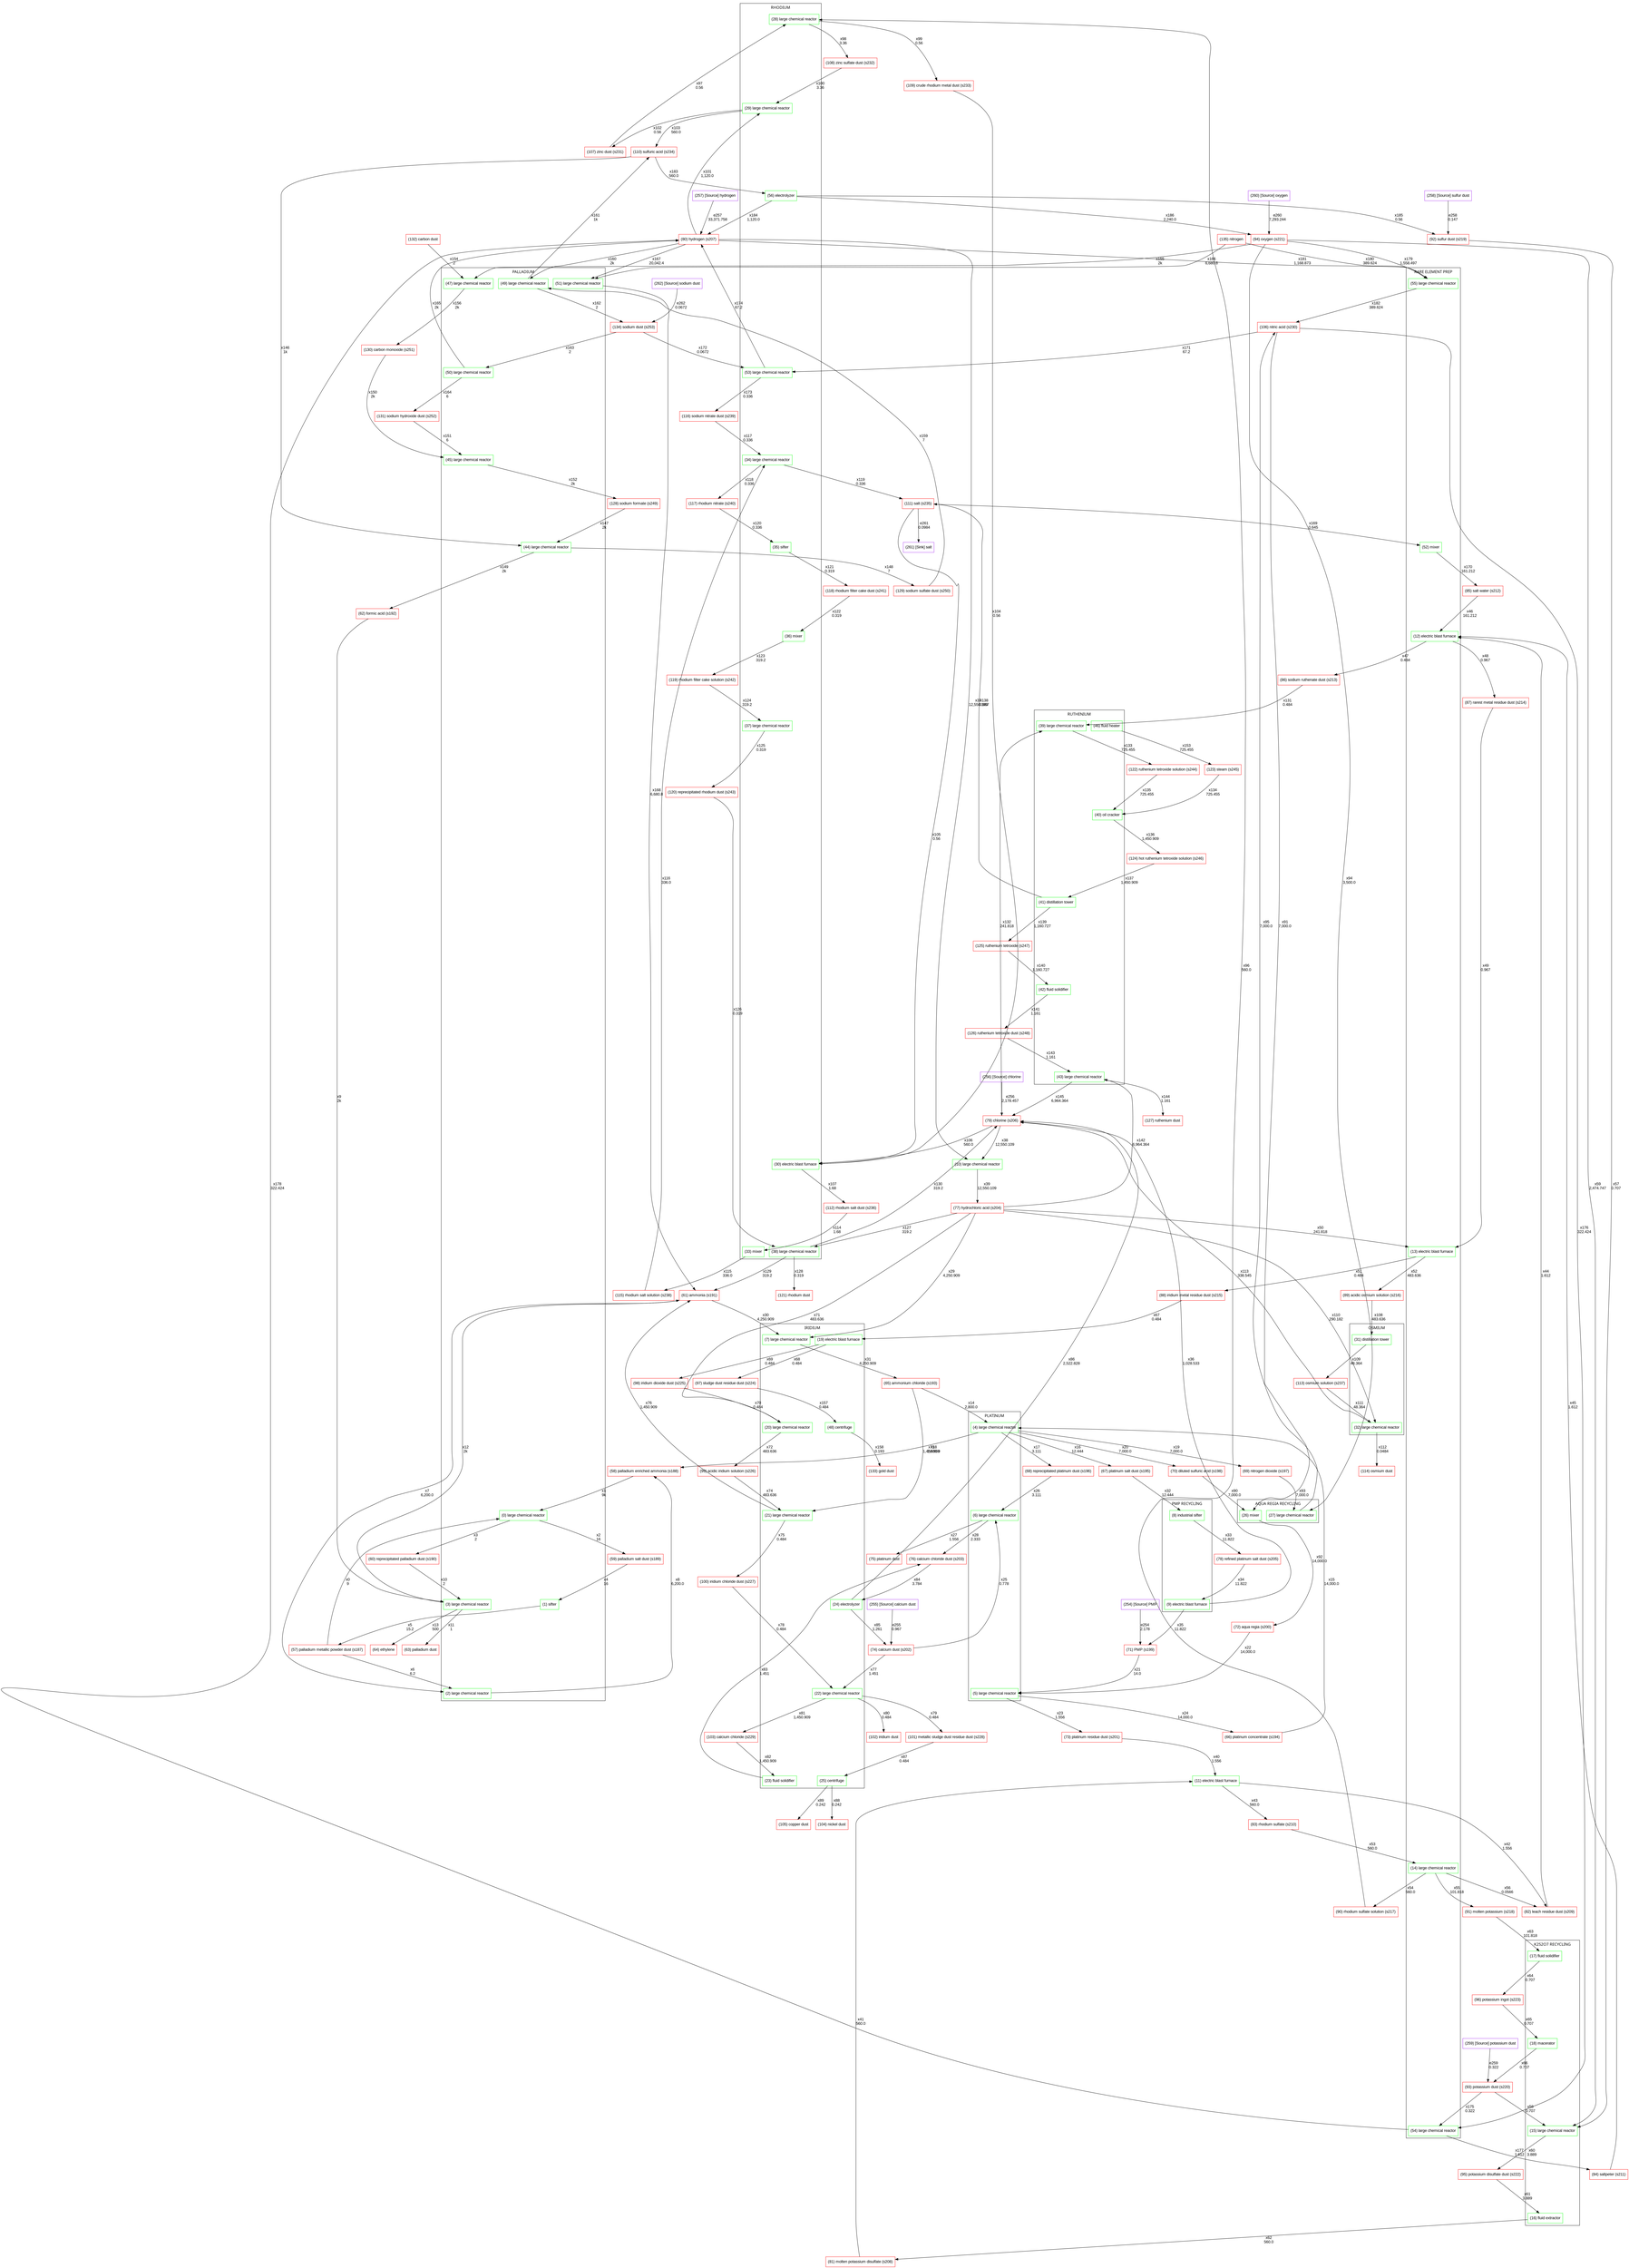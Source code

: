 digraph "" {
	graph [newrank=true,
		nodesep=0.25,
		rankdir=TB,
		ranksep=1.25,
		splines=spline,
		"strict"=false
	];
	node [label="\N"];
	subgraph cluster_rhodium {
		graph [label=<<table border="0"><tr><td align="left"><font color="black" face="verdana">RHODIUM</font></td></tr></table>>];
		28	[color=green,
			fontname=arial,
			label="(28) large chemical reactor",
			shape=box];
		29	[color=green,
			fontname=arial,
			label="(29) large chemical reactor",
			shape=box];
		30	[color=green,
			fontname=arial,
			label="(30) electric blast furnace",
			shape=box];
		33	[color=green,
			fontname=arial,
			label="(33) mixer",
			shape=box];
		34	[color=green,
			fontname=arial,
			label="(34) large chemical reactor",
			shape=box];
		35	[color=green,
			fontname=arial,
			label="(35) sifter",
			shape=box];
		36	[color=green,
			fontname=arial,
			label="(36) mixer",
			shape=box];
		37	[color=green,
			fontname=arial,
			label="(37) large chemical reactor",
			shape=box];
		38	[color=green,
			fontname=arial,
			label="(38) large chemical reactor",
			shape=box];
		53	[color=green,
			fontname=arial,
			label="(53) large chemical reactor",
			shape=box];
		56	[color=green,
			fontname=arial,
			label="(56) electrolyzer",
			shape=box];
	}
	subgraph cluster_osmium {
		graph [label=<<table border="0"><tr><td align="left"><font color="black" face="verdana">OSMIUM</font></td></tr></table>>];
		31	[color=green,
			fontname=arial,
			label="(31) distillation tower",
			shape=box];
		32	[color=green,
			fontname=arial,
			label="(32) large chemical reactor",
			shape=box];
	}
	subgraph cluster_platinum {
		graph [label=<<table border="0"><tr><td align="left"><font color="black" face="verdana">PLATINUM</font></td></tr></table>>];
		4	[color=green,
			fontname=arial,
			label="(4) large chemical reactor",
			shape=box];
		5	[color=green,
			fontname=arial,
			label="(5) large chemical reactor",
			shape=box];
		6	[color=green,
			fontname=arial,
			label="(6) large chemical reactor",
			shape=box];
	}
	subgraph cluster_iridium {
		graph [label=<<table border="0"><tr><td align="left"><font color="black" face="verdana">IRIDIUM</font></td></tr></table>>];
		7	[color=green,
			fontname=arial,
			label="(7) large chemical reactor",
			shape=box];
		19	[color=green,
			fontname=arial,
			label="(19) electric blast furnace",
			shape=box];
		20	[color=green,
			fontname=arial,
			label="(20) large chemical reactor",
			shape=box];
		21	[color=green,
			fontname=arial,
			label="(21) large chemical reactor",
			shape=box];
		22	[color=green,
			fontname=arial,
			label="(22) large chemical reactor",
			shape=box];
		23	[color=green,
			fontname=arial,
			label="(23) fluid solidifier",
			shape=box];
		24	[color=green,
			fontname=arial,
			label="(24) electrolyzer",
			shape=box];
		25	[color=green,
			fontname=arial,
			label="(25) centrifuge",
			shape=box];
		48	[color=green,
			fontname=arial,
			label="(48) centrifuge",
			shape=box];
	}
	subgraph cluster_ruthenium {
		graph [label=<<table border="0"><tr><td align="left"><font color="black" face="verdana">RUTHENIUM</font></td></tr></table>>];
		39	[color=green,
			fontname=arial,
			label="(39) large chemical reactor",
			shape=box];
		40	[color=green,
			fontname=arial,
			label="(40) oil cracker",
			shape=box];
		41	[color=green,
			fontname=arial,
			label="(41) distillation tower",
			shape=box];
		42	[color=green,
			fontname=arial,
			label="(42) fluid solidifier",
			shape=box];
		43	[color=green,
			fontname=arial,
			label="(43) large chemical reactor",
			shape=box];
		46	[color=green,
			fontname=arial,
			label="(46) fluid heater",
			shape=box];
	}
	subgraph "cluster_pmp recycling" {
		graph [label=<<table border="0"><tr><td align="left"><font color="black" face="verdana">PMP RECYCLING</font></td></tr></table>>];
		8	[color=green,
			fontname=arial,
			label="(8) industrial sifter",
			shape=box];
		9	[color=green,
			fontname=arial,
			label="(9) electric blast furnace",
			shape=box];
	}
	subgraph "cluster_rare element prep" {
		graph [label=<<table border="0"><tr><td align="left"><font color="black" face="verdana">RARE ELEMENT PREP</font></td></tr></table>>];
		12	[color=green,
			fontname=arial,
			label="(12) electric blast furnace",
			shape=box];
		13	[color=green,
			fontname=arial,
			label="(13) electric blast furnace",
			shape=box];
		14	[color=green,
			fontname=arial,
			label="(14) large chemical reactor",
			shape=box];
		52	[color=green,
			fontname=arial,
			label="(52) mixer",
			shape=box];
		54	[color=green,
			fontname=arial,
			label="(54) large chemical reactor",
			shape=box];
		55	[color=green,
			fontname=arial,
			label="(55) large chemical reactor",
			shape=box];
	}
	subgraph "cluster_K2S2O7 recycling" {
		graph [label=<<table border="0"><tr><td align="left"><font color="black" face="verdana">K2S2O7 RECYCLING</font></td></tr></table>>];
		15	[color=green,
			fontname=arial,
			label="(15) large chemical reactor",
			shape=box];
		16	[color=green,
			fontname=arial,
			label="(16) fluid extractor",
			shape=box];
		17	[color=green,
			fontname=arial,
			label="(17) fluid solidifier",
			shape=box];
		18	[color=green,
			fontname=arial,
			label="(18) macerator",
			shape=box];
	}
	subgraph "cluster_aqua regia recycling" {
		graph [label=<<table border="0"><tr><td align="left"><font color="black" face="verdana">AQUA REGIA RECYCLING</font></td></tr></table>>];
		26	[color=green,
			fontname=arial,
			label="(26) mixer",
			shape=box];
		27	[color=green,
			fontname=arial,
			label="(27) large chemical reactor",
			shape=box];
	}
	subgraph cluster_palladium {
		graph [label=<<table border="0"><tr><td align="left"><font color="black" face="verdana">PALLADIUM</font></td></tr></table>>];
		0	[color=green,
			fontname=arial,
			label="(0) large chemical reactor",
			shape=box];
		1	[color=green,
			fontname=arial,
			label="(1) sifter",
			shape=box];
		2	[color=green,
			fontname=arial,
			label="(2) large chemical reactor",
			shape=box];
		3	[color=green,
			fontname=arial,
			label="(3) large chemical reactor",
			shape=box];
		44	[color=green,
			fontname=arial,
			label="(44) large chemical reactor",
			shape=box];
		45	[color=green,
			fontname=arial,
			label="(45) large chemical reactor",
			shape=box];
		47	[color=green,
			fontname=arial,
			label="(47) large chemical reactor",
			shape=box];
		49	[color=green,
			fontname=arial,
			label="(49) large chemical reactor",
			shape=box];
		50	[color=green,
			fontname=arial,
			label="(50) large chemical reactor",
			shape=box];
		51	[color=green,
			fontname=arial,
			label="(51) large chemical reactor",
			shape=box];
	}
	59	[color=red,
		fontname=arial,
		label="(59) palladium salt dust (s189)",
		shape=box];
	0 -> 59	[key=0,
		fontname=arial,
		label="x2
16",
		object="EdgeData(name='palladium salt dust', base_quant=-1)"];
	60	[color=red,
		fontname=arial,
		label="(60) reprecipitated palladium dust (s190)",
		shape=box];
	0 -> 60	[key=0,
		fontname=arial,
		label="x3
2",
		object="EdgeData(name='reprecipitated palladium dust', base_quant=-1)"];
	57	[color=red,
		fontname=arial,
		label="(57) palladium metallic powder dust (s187)",
		shape=box];
	1 -> 57	[key=0,
		fontname=arial,
		label="x5
15.2",
		object="EdgeData(name='palladium metallic powder dust', base_quant=-1)"];
	58	[color=red,
		fontname=arial,
		label="(58) palladium enriched ammonia (s188)",
		shape=box];
	2 -> 58	[key=0,
		fontname=arial,
		label="x8
6,200.0",
		object="EdgeData(name='palladium enriched ammonia', base_quant=-1)"];
	61	[color=red,
		fontname=arial,
		label="(61) ammonia (s191)",
		shape=box];
	3 -> 61	[key=0,
		fontname=arial,
		label="x12
2k",
		object="EdgeData(name='ammonia', base_quant=-1)"];
	63	[color=red,
		fontname=arial,
		label="(63) palladium dust",
		shape=box];
	3 -> 63	[key=0,
		fontname=arial,
		label="x11
1",
		object="EdgeData(name='palladium dust', base_quant=-1)"];
	64	[color=red,
		fontname=arial,
		label="(64) ethylene",
		shape=box];
	3 -> 64	[key=0,
		fontname=arial,
		label="x13
500",
		object="EdgeData(name='ethylene', base_quant=-1)"];
	4 -> 58	[key=0,
		fontname=arial,
		label="x18
2,800.0",
		object="EdgeData(name='palladium enriched ammonia', base_quant=-1)"];
	67	[color=red,
		fontname=arial,
		label="(67) platinum salt dust (s195)",
		shape=box];
	4 -> 67	[key=0,
		fontname=arial,
		label="x16
12.444",
		object="EdgeData(name='platinum salt dust', base_quant=-1)"];
	68	[color=red,
		fontname=arial,
		label="(68) reprecipitated platinum dust (s196)",
		shape=box];
	4 -> 68	[key=0,
		fontname=arial,
		label="x17
3.111",
		object="EdgeData(name='reprecipitated platinum dust', base_quant=-1)"];
	69	[color=red,
		fontname=arial,
		label="(69) nitrogen dioxide (s197)",
		shape=box];
	4 -> 69	[key=0,
		fontname=arial,
		label="x19
7,000.0",
		object="EdgeData(name='nitrogen dioxide', base_quant=-1)"];
	70	[color=red,
		fontname=arial,
		label="(70) diluted sulfuric acid (s198)",
		shape=box];
	4 -> 70	[key=0,
		fontname=arial,
		label="x20
7,000.0",
		object="EdgeData(name='diluted sulfuric acid', base_quant=-1)"];
	66	[color=red,
		fontname=arial,
		label="(66) platinum concentrate (s194)",
		shape=box];
	5 -> 66	[key=0,
		fontname=arial,
		label="x24
14,000.0",
		object="EdgeData(name='platinum concentrate', base_quant=-1)"];
	73	[color=red,
		fontname=arial,
		label="(73) platinum residue dust (s201)",
		shape=box];
	5 -> 73	[key=0,
		fontname=arial,
		label="x23
1.556",
		object="EdgeData(name='platinum residue dust', base_quant=-1)"];
	75	[color=red,
		fontname=arial,
		label="(75) platinum dust",
		shape=box];
	6 -> 75	[key=0,
		fontname=arial,
		label="x27
1.556",
		object="EdgeData(name='platinum dust', base_quant=-1)"];
	76	[color=red,
		fontname=arial,
		label="(76) calcium chloride dust (s203)",
		shape=box];
	6 -> 76	[key=0,
		fontname=arial,
		label="x28
2.333",
		object="EdgeData(name='calcium chloride dust', base_quant=-1)"];
	65	[color=red,
		fontname=arial,
		label="(65) ammonium chloride (s193)",
		shape=box];
	7 -> 65	[key=0,
		fontname=arial,
		label="x31
4,250.909",
		object="EdgeData(name='ammonium chloride', base_quant=-1)"];
	78	[color=red,
		fontname=arial,
		label="(78) refined platinum salt dust (s205)",
		shape=box];
	8 -> 78	[key=0,
		fontname=arial,
		label="x33
11.822",
		object="EdgeData(name='refined platinum salt dust', base_quant=-1)"];
	71	[color=red,
		fontname=arial,
		label="(71) PMP (s199)",
		shape=box];
	9 -> 71	[key=0,
		fontname=arial,
		label="x35
11.822",
		object="EdgeData(name='PMP', base_quant=-1)"];
	79	[color=red,
		fontname=arial,
		label="(79) chlorine (s206)",
		shape=box];
	9 -> 79	[key=0,
		fontname=arial,
		label="x36
1,028.533",
		object="EdgeData(name='chlorine', base_quant=-1)"];
	10	[color=green,
		fontname=arial,
		label="(10) large chemical reactor",
		shape=box];
	77	[color=red,
		fontname=arial,
		label="(77) hydrochloric acid (s204)",
		shape=box];
	10 -> 77	[key=0,
		fontname=arial,
		label="x39
12,550.109",
		object="EdgeData(name='hydrochloric acid', base_quant=-1)"];
	11	[color=green,
		fontname=arial,
		label="(11) electric blast furnace",
		shape=box];
	82	[color=red,
		fontname=arial,
		label="(82) leach residue dust (s209)",
		shape=box];
	11 -> 82	[key=0,
		fontname=arial,
		label="x42
1.556",
		object="EdgeData(name='leach residue dust', base_quant=-1)"];
	83	[color=red,
		fontname=arial,
		label="(83) rhodium sulfate (s210)",
		shape=box];
	11 -> 83	[key=0,
		fontname=arial,
		label="x43
560.0",
		object="EdgeData(name='rhodium sulfate', base_quant=-1)"];
	86	[color=red,
		fontname=arial,
		label="(86) sodium ruthenate dust (s213)",
		shape=box];
	12 -> 86	[key=0,
		fontname=arial,
		label="x47
0.484",
		object="EdgeData(name='sodium ruthenate dust', base_quant=-1)"];
	87	[color=red,
		fontname=arial,
		label="(87) rarest metal residue dust (s214)",
		shape=box];
	12 -> 87	[key=0,
		fontname=arial,
		label="x48
0.967",
		object="EdgeData(name='rarest metal residue dust', base_quant=-1)"];
	88	[color=red,
		fontname=arial,
		label="(88) iridium metal residue dust (s215)",
		shape=box];
	13 -> 88	[key=0,
		fontname=arial,
		label="x51
0.484",
		object="EdgeData(name='iridium metal residue dust', base_quant=-1)"];
	89	[color=red,
		fontname=arial,
		label="(89) acidic osmium solution (s216)",
		shape=box];
	13 -> 89	[key=0,
		fontname=arial,
		label="x52
483.636",
		object="EdgeData(name='acidic osmium solution', base_quant=-1)"];
	14 -> 82	[key=0,
		fontname=arial,
		label="x56
0.0566",
		object="EdgeData(name='leach residue dust', base_quant=-1)"];
	90	[color=red,
		fontname=arial,
		label="(90) rhodium sulfate solution (s217)",
		shape=box];
	14 -> 90	[key=0,
		fontname=arial,
		label="x54
560.0",
		object="EdgeData(name='rhodium sulfate solution', base_quant=-1)"];
	91	[color=red,
		fontname=arial,
		label="(91) molten potassium (s218)",
		shape=box];
	14 -> 91	[key=0,
		fontname=arial,
		label="x55
101.818",
		object="EdgeData(name='molten potassium', base_quant=-1)"];
	95	[color=red,
		fontname=arial,
		label="(95) potassium disulfate dust (s222)",
		shape=box];
	15 -> 95	[key=0,
		fontname=arial,
		label="x60
3.889",
		object="EdgeData(name='potassium disulfate dust', base_quant=-1)"];
	81	[color=red,
		fontname=arial,
		label="(81) molten potassium disulfate (s208)",
		shape=box];
	16 -> 81	[key=0,
		fontname=arial,
		label="x62
560.0",
		object="EdgeData(name='molten potassium disulfate', base_quant=-1)"];
	96	[color=red,
		fontname=arial,
		label="(96) potassium ingot (s223)",
		shape=box];
	17 -> 96	[key=0,
		fontname=arial,
		label="x64
0.707",
		object="EdgeData(name='potassium ingot', base_quant=-1)"];
	93	[color=red,
		fontname=arial,
		label="(93) potassium dust (s220)",
		shape=box];
	18 -> 93	[key=0,
		fontname=arial,
		label="x66
0.707",
		object="EdgeData(name='potassium dust', base_quant=-1)"];
	97	[color=red,
		fontname=arial,
		label="(97) sludge dust residue dust (s224)",
		shape=box];
	19 -> 97	[key=0,
		fontname=arial,
		label="x68
0.484",
		object="EdgeData(name='sludge dust residue dust', base_quant=-1)"];
	98	[color=red,
		fontname=arial,
		label="(98) iridium dioxide dust (s225)",
		shape=box];
	19 -> 98	[key=0,
		fontname=arial,
		label="x69
0.484",
		object="EdgeData(name='iridium dioxide dust', base_quant=-1)"];
	99	[color=red,
		fontname=arial,
		label="(99) acidic iridium solution (s226)",
		shape=box];
	20 -> 99	[key=0,
		fontname=arial,
		label="x72
483.636",
		object="EdgeData(name='acidic iridium solution', base_quant=-1)"];
	21 -> 61	[key=0,
		fontname=arial,
		label="x76
1,450.909",
		object="EdgeData(name='ammonia', base_quant=-1)"];
	100	[color=red,
		fontname=arial,
		label="(100) iridium chloride dust (s227)",
		shape=box];
	21 -> 100	[key=0,
		fontname=arial,
		label="x75
0.484",
		object="EdgeData(name='iridium chloride dust', base_quant=-1)"];
	101	[color=red,
		fontname=arial,
		label="(101) metallic sludge dust residue dust (s228)",
		shape=box];
	22 -> 101	[key=0,
		fontname=arial,
		label="x79
0.484",
		object="EdgeData(name='metallic sludge dust residue dust', base_quant=-1)"];
	102	[color=red,
		fontname=arial,
		label="(102) iridium dust",
		shape=box];
	22 -> 102	[key=0,
		fontname=arial,
		label="x80
0.484",
		object="EdgeData(name='iridium dust', base_quant=-1)"];
	103	[color=red,
		fontname=arial,
		label="(103) calcium chloride (s229)",
		shape=box];
	22 -> 103	[key=0,
		fontname=arial,
		label="x81
1,450.909",
		object="EdgeData(name='calcium chloride', base_quant=-1)"];
	23 -> 76	[key=0,
		fontname=arial,
		label="x83
1.451",
		object="EdgeData(name='calcium chloride dust', base_quant=-1)"];
	74	[color=red,
		fontname=arial,
		label="(74) calcium dust (s202)",
		shape=box];
	24 -> 74	[key=0,
		fontname=arial,
		label="x85
1.261",
		object="EdgeData(name='calcium dust', base_quant=-1)"];
	24 -> 79	[key=0,
		fontname=arial,
		label="x86
2,522.828",
		object="EdgeData(name='chlorine', base_quant=-1)"];
	104	[color=red,
		fontname=arial,
		label="(104) nickel dust",
		shape=box];
	25 -> 104	[key=0,
		fontname=arial,
		label="x88
0.242",
		object="EdgeData(name='nickel dust', base_quant=-1)"];
	105	[color=red,
		fontname=arial,
		label="(105) copper dust",
		shape=box];
	25 -> 105	[key=0,
		fontname=arial,
		label="x89
0.242",
		object="EdgeData(name='copper dust', base_quant=-1)"];
	72	[color=red,
		fontname=arial,
		label="(72) aqua regia (s200)",
		shape=box];
	26 -> 72	[key=0,
		fontname=arial,
		label="x92
14,000.0",
		object="EdgeData(name='aqua regia', base_quant=-1)"];
	106	[color=red,
		fontname=arial,
		label="(106) nitric acid (s230)",
		shape=box];
	27 -> 106	[key=0,
		fontname=arial,
		label="x95
7,000.0",
		object="EdgeData(name='nitric acid', base_quant=-1)"];
	108	[color=red,
		fontname=arial,
		label="(108) zinc sulfate dust (s232)",
		shape=box];
	28 -> 108	[key=0,
		fontname=arial,
		label="x98
3.36",
		object="EdgeData(name='zinc sulfate dust', base_quant=-1)"];
	109	[color=red,
		fontname=arial,
		label="(109) crude rhodium metal dust (s233)",
		shape=box];
	28 -> 109	[key=0,
		fontname=arial,
		label="x99
0.56",
		object="EdgeData(name='crude rhodium metal dust', base_quant=-1)"];
	107	[color=red,
		fontname=arial,
		label="(107) zinc dust (s231)",
		shape=box];
	29 -> 107	[key=0,
		fontname=arial,
		label="x102
0.56",
		object="EdgeData(name='zinc dust', base_quant=-1)"];
	110	[color=red,
		fontname=arial,
		label="(110) sulfuric acid (s234)",
		shape=box];
	29 -> 110	[key=0,
		fontname=arial,
		label="x103
560.0",
		object="EdgeData(name='sulfuric acid', base_quant=-1)"];
	112	[color=red,
		fontname=arial,
		label="(112) rhodium salt dust (s236)",
		shape=box];
	30 -> 112	[key=0,
		fontname=arial,
		label="x107
1.68",
		object="EdgeData(name='rhodium salt dust', base_quant=-1)"];
	113	[color=red,
		fontname=arial,
		label="(113) osmium solution (s237)",
		shape=box];
	31 -> 113	[key=0,
		fontname=arial,
		label="x109
48.364",
		object="EdgeData(name='osmium solution', base_quant=-1)"];
	32 -> 79	[key=0,
		fontname=arial,
		label="x113
338.545",
		object="EdgeData(name='chlorine', base_quant=-1)"];
	114	[color=red,
		fontname=arial,
		label="(114) osmium dust",
		shape=box];
	32 -> 114	[key=0,
		fontname=arial,
		label="x112
0.0484",
		object="EdgeData(name='osmium dust', base_quant=-1)"];
	115	[color=red,
		fontname=arial,
		label="(115) rhodium salt solution (s238)",
		shape=box];
	33 -> 115	[key=0,
		fontname=arial,
		label="x115
336.0",
		object="EdgeData(name='rhodium salt solution', base_quant=-1)"];
	111	[color=red,
		fontname=arial,
		label="(111) salt (s235)",
		shape=box];
	34 -> 111	[key=0,
		fontname=arial,
		label="x119
0.336",
		object="EdgeData(name='salt', base_quant=-1)"];
	117	[color=red,
		fontname=arial,
		label="(117) rhodium nitrate (s240)",
		shape=box];
	34 -> 117	[key=0,
		fontname=arial,
		label="x118
0.336",
		object="EdgeData(name='rhodium nitrate', base_quant=-1)"];
	118	[color=red,
		fontname=arial,
		label="(118) rhodium filter cake dust (s241)",
		shape=box];
	35 -> 118	[key=0,
		fontname=arial,
		label="x121
0.319",
		object="EdgeData(name='rhodium filter cake dust', base_quant=-1)"];
	119	[color=red,
		fontname=arial,
		label="(119) rhodium filter cake solution (s242)",
		shape=box];
	36 -> 119	[key=0,
		fontname=arial,
		label="x123
319.2",
		object="EdgeData(name='rhodium filter cake solution', base_quant=-1)"];
	120	[color=red,
		fontname=arial,
		label="(120) reprecipitated rhodium dust (s243)",
		shape=box];
	37 -> 120	[key=0,
		fontname=arial,
		label="x125
0.319",
		object="EdgeData(name='reprecipitated rhodium dust', base_quant=-1)"];
	38 -> 61	[key=0,
		fontname=arial,
		label="x129
319.2",
		object="EdgeData(name='ammonia', base_quant=-1)"];
	38 -> 79	[key=0,
		fontname=arial,
		label="x130
319.2",
		object="EdgeData(name='chlorine', base_quant=-1)"];
	121	[color=red,
		fontname=arial,
		label="(121) rhodium dust",
		shape=box];
	38 -> 121	[key=0,
		fontname=arial,
		label="x128
0.319",
		object="EdgeData(name='rhodium dust', base_quant=-1)"];
	122	[color=red,
		fontname=arial,
		label="(122) ruthenium tetroxide solution (s244)",
		shape=box];
	39 -> 122	[key=0,
		fontname=arial,
		label="x133
725.455",
		object="EdgeData(name='ruthenium tetroxide solution', base_quant=-1)"];
	124	[color=red,
		fontname=arial,
		label="(124) hot ruthenium tetroxide solution (s246)",
		shape=box];
	40 -> 124	[key=0,
		fontname=arial,
		label="x136
1,450.909",
		object="EdgeData(name='hot ruthenium tetroxide solution', base_quant=-1)"];
	41 -> 111	[key=0,
		fontname=arial,
		label="x138
0.967",
		object="EdgeData(name='salt', base_quant=-1)"];
	125	[color=red,
		fontname=arial,
		label="(125) ruthenium tetroxide (s247)",
		shape=box];
	41 -> 125	[key=0,
		fontname=arial,
		label="x139
1,160.727",
		object="EdgeData(name='ruthenium tetroxide', base_quant=-1)"];
	126	[color=red,
		fontname=arial,
		label="(126) ruthenium tetroxide dust (s248)",
		shape=box];
	42 -> 126	[key=0,
		fontname=arial,
		label="x141
1.161",
		object="EdgeData(name='ruthenium tetroxide dust', base_quant=-1)"];
	43 -> 79	[key=0,
		fontname=arial,
		label="x145
6,964.364",
		object="EdgeData(name='chlorine', base_quant=-1)"];
	127	[color=red,
		fontname=arial,
		label="(127) ruthenium dust",
		shape=box];
	43 -> 127	[key=0,
		fontname=arial,
		label="x144
1.161",
		object="EdgeData(name='ruthenium dust', base_quant=-1)"];
	62	[color=red,
		fontname=arial,
		label="(62) formic acid (s192)",
		shape=box];
	44 -> 62	[key=0,
		fontname=arial,
		label="x149
2k",
		object="EdgeData(name='formic acid', base_quant=-1)"];
	129	[color=red,
		fontname=arial,
		label="(129) sodium sulfate dust (s250)",
		shape=box];
	44 -> 129	[key=0,
		fontname=arial,
		label="x148
7",
		object="EdgeData(name='sodium sulfate dust', base_quant=-1)"];
	128	[color=red,
		fontname=arial,
		label="(128) sodium formate (s249)",
		shape=box];
	45 -> 128	[key=0,
		fontname=arial,
		label="x152
2k",
		object="EdgeData(name='sodium formate', base_quant=-1)"];
	123	[color=red,
		fontname=arial,
		label="(123) steam (s245)",
		shape=box];
	46 -> 123	[key=0,
		fontname=arial,
		label="x153
725.455",
		object="EdgeData(name='steam', base_quant=-1)"];
	130	[color=red,
		fontname=arial,
		label="(130) carbon monoxide (s251)",
		shape=box];
	47 -> 130	[key=0,
		fontname=arial,
		label="x156
2k",
		object="EdgeData(name='carbon monoxide', base_quant=-1)"];
	133	[color=red,
		fontname=arial,
		label="(133) gold dust",
		shape=box];
	48 -> 133	[key=0,
		fontname=arial,
		label="x158
0.193",
		object="EdgeData(name='gold dust', base_quant=-1)"];
	49 -> 110	[key=0,
		fontname=arial,
		label="x161
1k",
		object="EdgeData(name='sulfuric acid', base_quant=-1)"];
	134	[color=red,
		fontname=arial,
		label="(134) sodium dust (s253)",
		shape=box];
	49 -> 134	[key=0,
		fontname=arial,
		label="x162
2",
		object="EdgeData(name='sodium dust', base_quant=-1)"];
	80	[color=red,
		fontname=arial,
		label="(80) hydrogen (s207)",
		shape=box];
	50 -> 80	[key=0,
		fontname=arial,
		label="x165
2k",
		object="EdgeData(name='hydrogen', base_quant=-1)"];
	131	[color=red,
		fontname=arial,
		label="(131) sodium hydroxide dust (s252)",
		shape=box];
	50 -> 131	[key=0,
		fontname=arial,
		label="x164
6",
		object="EdgeData(name='sodium hydroxide dust', base_quant=-1)"];
	51 -> 61	[key=0,
		fontname=arial,
		label="x168
6,680.8",
		object="EdgeData(name='ammonia', base_quant=-1)"];
	85	[color=red,
		fontname=arial,
		label="(85) salt water (s212)",
		shape=box];
	52 -> 85	[key=0,
		fontname=arial,
		label="x170
161.212",
		object="EdgeData(name='salt water', base_quant=-1)"];
	53 -> 80	[key=0,
		fontname=arial,
		label="x174
67.2",
		object="EdgeData(name='hydrogen', base_quant=-1)"];
	116	[color=red,
		fontname=arial,
		label="(116) sodium nitrate dust (s239)",
		shape=box];
	53 -> 116	[key=0,
		fontname=arial,
		label="x173
0.336",
		object="EdgeData(name='sodium nitrate dust', base_quant=-1)"];
	54 -> 80	[key=0,
		fontname=arial,
		label="x178
322.424",
		object="EdgeData(name='hydrogen', base_quant=-1)"];
	84	[color=red,
		fontname=arial,
		label="(84) saltpeter (s211)",
		shape=box];
	54 -> 84	[key=0,
		fontname=arial,
		label="x177
1.612",
		object="EdgeData(name='saltpeter', base_quant=-1)"];
	55 -> 106	[key=0,
		fontname=arial,
		label="x182
389.624",
		object="EdgeData(name='nitric acid', base_quant=-1)"];
	56 -> 80	[key=0,
		fontname=arial,
		label="x184
1,120.0",
		object="EdgeData(name='hydrogen', base_quant=-1)"];
	92	[color=red,
		fontname=arial,
		label="(92) sulfur dust (s219)",
		shape=box];
	56 -> 92	[key=0,
		fontname=arial,
		label="x185
0.56",
		object="EdgeData(name='sulfur dust', base_quant=-1)"];
	94	[color=red,
		fontname=arial,
		label="(94) oxygen (s221)",
		shape=box];
	56 -> 94	[key=0,
		fontname=arial,
		label="x186
2,240.0",
		object="EdgeData(name='oxygen', base_quant=-1)"];
	57 -> 0	[key=0,
		fontname=arial,
		label="x0
9",
		object="EdgeData(name='palladium metallic powder dust', base_quant=-1)"];
	57 -> 2	[key=0,
		fontname=arial,
		label="x6
6.2",
		object="EdgeData(name='palladium metallic powder dust', base_quant=-1)"];
	58 -> 0	[key=0,
		fontname=arial,
		label="x1
9k",
		object="EdgeData(name='palladium enriched ammonia', base_quant=-1)"];
	59 -> 1	[key=0,
		fontname=arial,
		label="x4
16",
		object="EdgeData(name='palladium salt dust', base_quant=-1)"];
	60 -> 3	[key=0,
		fontname=arial,
		label="x10
2",
		object="EdgeData(name='reprecipitated palladium dust', base_quant=-1)"];
	61 -> 2	[key=0,
		fontname=arial,
		label="x7
6,200.0",
		object="EdgeData(name='ammonia', base_quant=-1)"];
	61 -> 7	[key=0,
		fontname=arial,
		label="x30
4,250.909",
		object="EdgeData(name='ammonia', base_quant=-1)"];
	62 -> 3	[key=0,
		fontname=arial,
		label="x9
2k",
		object="EdgeData(name='formic acid', base_quant=-1)"];
	65 -> 4	[key=0,
		fontname=arial,
		label="x14
2,800.0",
		object="EdgeData(name='ammonium chloride', base_quant=-1)"];
	65 -> 21	[key=0,
		fontname=arial,
		label="x73
1,450.909",
		object="EdgeData(name='ammonium chloride', base_quant=-1)"];
	66 -> 4	[key=0,
		fontname=arial,
		label="x15
14,000.0",
		object="EdgeData(name='platinum concentrate', base_quant=-1)"];
	67 -> 8	[key=0,
		fontname=arial,
		label="x32
12.444",
		object="EdgeData(name='platinum salt dust', base_quant=-1)"];
	68 -> 6	[key=0,
		fontname=arial,
		label="x26
3.111",
		object="EdgeData(name='reprecipitated platinum dust', base_quant=-1)"];
	69 -> 27	[key=0,
		fontname=arial,
		label="x93
7,000.0",
		object="EdgeData(name='nitrogen dioxide', base_quant=-1)"];
	70 -> 26	[key=0,
		fontname=arial,
		label="x90
7,000.0",
		object="EdgeData(name='diluted sulfuric acid', base_quant=-1)"];
	71 -> 5	[key=0,
		fontname=arial,
		label="x21
14.0",
		object="EdgeData(name='PMP', base_quant=-1)"];
	72 -> 5	[key=0,
		fontname=arial,
		label="x22
14,000.0",
		object="EdgeData(name='aqua regia', base_quant=-1)"];
	73 -> 11	[key=0,
		fontname=arial,
		label="x40
1.556",
		object="EdgeData(name='platinum residue dust', base_quant=-1)"];
	74 -> 6	[key=0,
		fontname=arial,
		label="x25
0.778",
		object="EdgeData(name='calcium dust', base_quant=-1)"];
	74 -> 22	[key=0,
		fontname=arial,
		label="x77
1.451",
		object="EdgeData(name='calcium dust', base_quant=-1)"];
	76 -> 24	[key=0,
		fontname=arial,
		label="x84
3.784",
		object="EdgeData(name='calcium chloride dust', base_quant=-1)"];
	77 -> 7	[key=0,
		fontname=arial,
		label="x29
4,250.909",
		object="EdgeData(name='hydrochloric acid', base_quant=-1)"];
	77 -> 13	[key=0,
		fontname=arial,
		label="x50
241.818",
		object="EdgeData(name='hydrochloric acid', base_quant=-1)"];
	77 -> 20	[key=0,
		fontname=arial,
		label="x71
483.636",
		object="EdgeData(name='hydrochloric acid', base_quant=-1)"];
	77 -> 32	[key=0,
		fontname=arial,
		label="x110
290.182",
		object="EdgeData(name='hydrochloric acid', base_quant=-1)"];
	77 -> 38	[key=0,
		fontname=arial,
		label="x127
319.2",
		object="EdgeData(name='hydrochloric acid', base_quant=-1)"];
	77 -> 43	[key=0,
		fontname=arial,
		label="x142
6,964.364",
		object="EdgeData(name='hydrochloric acid', base_quant=-1)"];
	78 -> 9	[key=0,
		fontname=arial,
		label="x34
11.822",
		object="EdgeData(name='refined platinum salt dust', base_quant=-1)"];
	79 -> 10	[key=0,
		fontname=arial,
		label="x38
12,550.109",
		object="EdgeData(name='chlorine', base_quant=-1)"];
	79 -> 30	[key=0,
		fontname=arial,
		label="x106
560.0",
		object="EdgeData(name='chlorine', base_quant=-1)"];
	79 -> 39	[key=0,
		fontname=arial,
		label="x132
241.818",
		object="EdgeData(name='chlorine', base_quant=-1)"];
	80 -> 10	[key=0,
		fontname=arial,
		label="x37
12,550.109",
		object="EdgeData(name='hydrogen', base_quant=-1)"];
	80 -> 29	[key=0,
		fontname=arial,
		label="x101
1,120.0",
		object="EdgeData(name='hydrogen', base_quant=-1)"];
	80 -> 49	[key=0,
		fontname=arial,
		label="x160
2k",
		object="EdgeData(name='hydrogen', base_quant=-1)"];
	80 -> 51	[key=0,
		fontname=arial,
		label="x167
20,042.4",
		object="EdgeData(name='hydrogen', base_quant=-1)"];
	80 -> 55	[key=0,
		fontname=arial,
		label="x181
1,168.873",
		object="EdgeData(name='hydrogen', base_quant=-1)"];
	81 -> 11	[key=0,
		fontname=arial,
		label="x41
560.0",
		object="EdgeData(name='molten potassium disulfate', base_quant=-1)"];
	82 -> 12	[key=0,
		fontname=arial,
		label="x44
1.612",
		object="EdgeData(name='leach residue dust', base_quant=-1)"];
	83 -> 14	[key=0,
		fontname=arial,
		label="x53
560.0",
		object="EdgeData(name='rhodium sulfate', base_quant=-1)"];
	84 -> 12	[key=0,
		fontname=arial,
		label="x45
1.612",
		object="EdgeData(name='saltpeter', base_quant=-1)"];
	85 -> 12	[key=0,
		fontname=arial,
		label="x46
161.212",
		object="EdgeData(name='salt water', base_quant=-1)"];
	86 -> 39	[key=0,
		fontname=arial,
		label="x131
0.484",
		object="EdgeData(name='sodium ruthenate dust', base_quant=-1)"];
	87 -> 13	[key=0,
		fontname=arial,
		label="x49
0.967",
		object="EdgeData(name='rarest metal residue dust', base_quant=-1)"];
	88 -> 19	[key=0,
		fontname=arial,
		label="x67
0.484",
		object="EdgeData(name='iridium metal residue dust', base_quant=-1)"];
	89 -> 31	[key=0,
		fontname=arial,
		label="x108
483.636",
		object="EdgeData(name='acidic osmium solution', base_quant=-1)"];
	90 -> 28	[key=0,
		fontname=arial,
		label="x96
560.0",
		object="EdgeData(name='rhodium sulfate solution', base_quant=-1)"];
	91 -> 17	[key=0,
		fontname=arial,
		label="x63
101.818",
		object="EdgeData(name='molten potassium', base_quant=-1)"];
	92 -> 15	[key=0,
		fontname=arial,
		label="x57
0.707",
		object="EdgeData(name='sulfur dust', base_quant=-1)"];
	93 -> 15	[key=0,
		fontname=arial,
		label="x58
0.707",
		object="EdgeData(name='potassium dust', base_quant=-1)"];
	93 -> 54	[key=0,
		fontname=arial,
		label="x175
0.322",
		object="EdgeData(name='potassium dust', base_quant=-1)"];
	94 -> 15	[key=0,
		fontname=arial,
		label="x59
2,474.747",
		object="EdgeData(name='oxygen', base_quant=-1)"];
	94 -> 27	[key=0,
		fontname=arial,
		label="x94
3,500.0",
		object="EdgeData(name='oxygen', base_quant=-1)"];
	94 -> 47	[key=0,
		fontname=arial,
		label="x155
2k",
		object="EdgeData(name='oxygen', base_quant=-1)"];
	94 -> 55	[key=0,
		fontname=arial,
		label="x179
1,558.497",
		object="EdgeData(name='oxygen', base_quant=-1)"];
	95 -> 16	[key=0,
		fontname=arial,
		label="x61
3.889",
		object="EdgeData(name='potassium disulfate dust', base_quant=-1)"];
	96 -> 18	[key=0,
		fontname=arial,
		label="x65
0.707",
		object="EdgeData(name='potassium ingot', base_quant=-1)"];
	97 -> 48	[key=0,
		fontname=arial,
		label="x157
0.484",
		object="EdgeData(name='sludge dust residue dust', base_quant=-1)"];
	98 -> 20	[key=0,
		fontname=arial,
		label="x70
0.484",
		object="EdgeData(name='iridium dioxide dust', base_quant=-1)"];
	99 -> 21	[key=0,
		fontname=arial,
		label="x74
483.636",
		object="EdgeData(name='acidic iridium solution', base_quant=-1)"];
	100 -> 22	[key=0,
		fontname=arial,
		label="x78
0.484",
		object="EdgeData(name='iridium chloride dust', base_quant=-1)"];
	101 -> 25	[key=0,
		fontname=arial,
		label="x87
0.484",
		object="EdgeData(name='metallic sludge dust residue dust', base_quant=-1)"];
	103 -> 23	[key=0,
		fontname=arial,
		label="x82
1,450.909",
		object="EdgeData(name='calcium chloride', base_quant=-1)"];
	106 -> 26	[key=0,
		fontname=arial,
		label="x91
7,000.0",
		object="EdgeData(name='nitric acid', base_quant=-1)"];
	106 -> 53	[key=0,
		fontname=arial,
		label="x171
67.2",
		object="EdgeData(name='nitric acid', base_quant=-1)"];
	106 -> 54	[key=0,
		fontname=arial,
		label="x176
322.424",
		object="EdgeData(name='nitric acid', base_quant=-1)"];
	107 -> 28	[key=0,
		fontname=arial,
		label="x97
0.56",
		object="EdgeData(name='zinc dust', base_quant=-1)"];
	108 -> 29	[key=0,
		fontname=arial,
		label="x100
3.36",
		object="EdgeData(name='zinc sulfate dust', base_quant=-1)"];
	109 -> 30	[key=0,
		fontname=arial,
		label="x104
0.56",
		object="EdgeData(name='crude rhodium metal dust', base_quant=-1)"];
	110 -> 44	[key=0,
		fontname=arial,
		label="x146
1k",
		object="EdgeData(name='sulfuric acid', base_quant=-1)"];
	110 -> 56	[key=0,
		fontname=arial,
		label="x183
560.0",
		object="EdgeData(name='sulfuric acid', base_quant=-1)"];
	111 -> 30	[key=0,
		fontname=arial,
		label="x105
0.56",
		object="EdgeData(name='salt', base_quant=-1)"];
	111 -> 52	[key=0,
		fontname=arial,
		label="x169
0.645",
		object="EdgeData(name='salt', base_quant=-1)"];
	261	[color=purple,
		fontname=arial,
		label="(261) [Sink] salt",
		shape=box];
	111 -> 261	[key=0,
		fontname=arial,
		label="e261
0.0984",
		object=None];
	112 -> 33	[key=0,
		fontname=arial,
		label="x114
1.68",
		object="EdgeData(name='rhodium salt dust', base_quant=-1)"];
	113 -> 32	[key=0,
		fontname=arial,
		label="x111
48.364",
		object="EdgeData(name='osmium solution', base_quant=-1)"];
	115 -> 34	[key=0,
		fontname=arial,
		label="x116
336.0",
		object="EdgeData(name='rhodium salt solution', base_quant=-1)"];
	116 -> 34	[key=0,
		fontname=arial,
		label="x117
0.336",
		object="EdgeData(name='sodium nitrate dust', base_quant=-1)"];
	117 -> 35	[key=0,
		fontname=arial,
		label="x120
0.336",
		object="EdgeData(name='rhodium nitrate', base_quant=-1)"];
	118 -> 36	[key=0,
		fontname=arial,
		label="x122
0.319",
		object="EdgeData(name='rhodium filter cake dust', base_quant=-1)"];
	119 -> 37	[key=0,
		fontname=arial,
		label="x124
319.2",
		object="EdgeData(name='rhodium filter cake solution', base_quant=-1)"];
	120 -> 38	[key=0,
		fontname=arial,
		label="x126
0.319",
		object="EdgeData(name='reprecipitated rhodium dust', base_quant=-1)"];
	122 -> 40	[key=0,
		fontname=arial,
		label="x135
725.455",
		object="EdgeData(name='ruthenium tetroxide solution', base_quant=-1)"];
	123 -> 40	[key=0,
		fontname=arial,
		label="x134
725.455",
		object="EdgeData(name='steam', base_quant=-1)"];
	124 -> 41	[key=0,
		fontname=arial,
		label="x137
1,450.909",
		object="EdgeData(name='hot ruthenium tetroxide solution', base_quant=-1)"];
	125 -> 42	[key=0,
		fontname=arial,
		label="x140
1,160.727",
		object="EdgeData(name='ruthenium tetroxide', base_quant=-1)"];
	126 -> 43	[key=0,
		fontname=arial,
		label="x143
1.161",
		object="EdgeData(name='ruthenium tetroxide dust', base_quant=-1)"];
	128 -> 44	[key=0,
		fontname=arial,
		label="x147
2k",
		object="EdgeData(name='sodium formate', base_quant=-1)"];
	129 -> 49	[key=0,
		fontname=arial,
		label="x159
7",
		object="EdgeData(name='sodium sulfate dust', base_quant=-1)"];
	130 -> 45	[key=0,
		fontname=arial,
		label="x150
2k",
		object="EdgeData(name='carbon monoxide', base_quant=-1)"];
	131 -> 45	[key=0,
		fontname=arial,
		label="x151
6",
		object="EdgeData(name='sodium hydroxide dust', base_quant=-1)"];
	132	[color=red,
		fontname=arial,
		label="(132) carbon dust",
		shape=box];
	132 -> 47	[key=0,
		fontname=arial,
		label="x154
2",
		object="EdgeData(name='carbon dust', base_quant=-1)"];
	134 -> 50	[key=0,
		fontname=arial,
		label="x163
2",
		object="EdgeData(name='sodium dust', base_quant=-1)"];
	134 -> 53	[key=0,
		fontname=arial,
		label="x172
0.0672",
		object="EdgeData(name='sodium dust', base_quant=-1)"];
	135	[color=red,
		fontname=arial,
		label="(135) nitrogen",
		shape=box];
	135 -> 51	[key=0,
		fontname=arial,
		label="x166
6,680.8",
		object="EdgeData(name='nitrogen', base_quant=-1)"];
	135 -> 55	[key=0,
		fontname=arial,
		label="x180
389.624",
		object="EdgeData(name='nitrogen', base_quant=-1)"];
	254	[color=purple,
		fontname=arial,
		label="(254) [Source] PMP",
		shape=box];
	254 -> 71	[key=0,
		fontname=arial,
		label="e254
2.178",
		object=None];
	255	[color=purple,
		fontname=arial,
		label="(255) [Source] calcium dust",
		shape=box];
	255 -> 74	[key=0,
		fontname=arial,
		label="e255
0.967",
		object=None];
	256	[color=purple,
		fontname=arial,
		label="(256) [Source] chlorine",
		shape=box];
	256 -> 79	[key=0,
		fontname=arial,
		label="e256
2,178.457",
		object=None];
	257	[color=purple,
		fontname=arial,
		label="(257) [Source] hydrogen",
		shape=box];
	257 -> 80	[key=0,
		fontname=arial,
		label="e257
33,371.758",
		object=None];
	258	[color=purple,
		fontname=arial,
		label="(258) [Source] sulfur dust",
		shape=box];
	258 -> 92	[key=0,
		fontname=arial,
		label="e258
0.147",
		object=None];
	259	[color=purple,
		fontname=arial,
		label="(259) [Source] potassium dust",
		shape=box];
	259 -> 93	[key=0,
		fontname=arial,
		label="e259
0.322",
		object=None];
	260	[color=purple,
		fontname=arial,
		label="(260) [Source] oxygen",
		shape=box];
	260 -> 94	[key=0,
		fontname=arial,
		label="e260
7,293.244",
		object=None];
	262	[color=purple,
		fontname=arial,
		label="(262) [Source] sodium dust",
		shape=box];
	262 -> 134	[key=0,
		fontname=arial,
		label="e262
0.0672",
		object=None];
}
